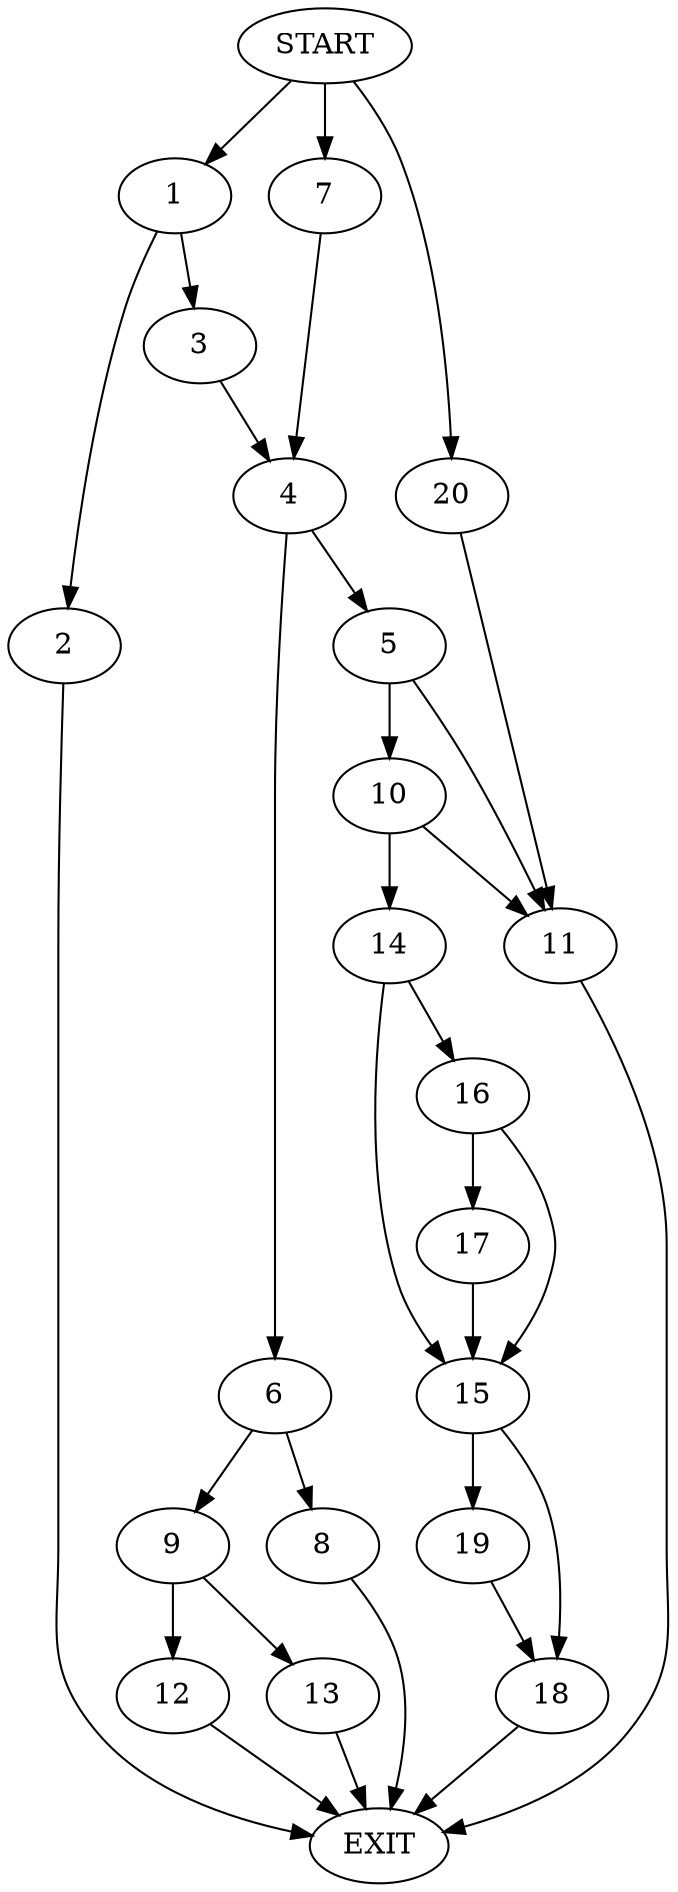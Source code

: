 digraph {
0 [label="START"]
21 [label="EXIT"]
0 -> 1
1 -> 2
1 -> 3
3 -> 4
2 -> 21
4 -> 5
4 -> 6
0 -> 7
7 -> 4
6 -> 8
6 -> 9
5 -> 10
5 -> 11
8 -> 21
9 -> 12
9 -> 13
12 -> 21
13 -> 21
10 -> 14
10 -> 11
11 -> 21
14 -> 15
14 -> 16
16 -> 15
16 -> 17
15 -> 18
15 -> 19
17 -> 15
18 -> 21
19 -> 18
0 -> 20
20 -> 11
}
